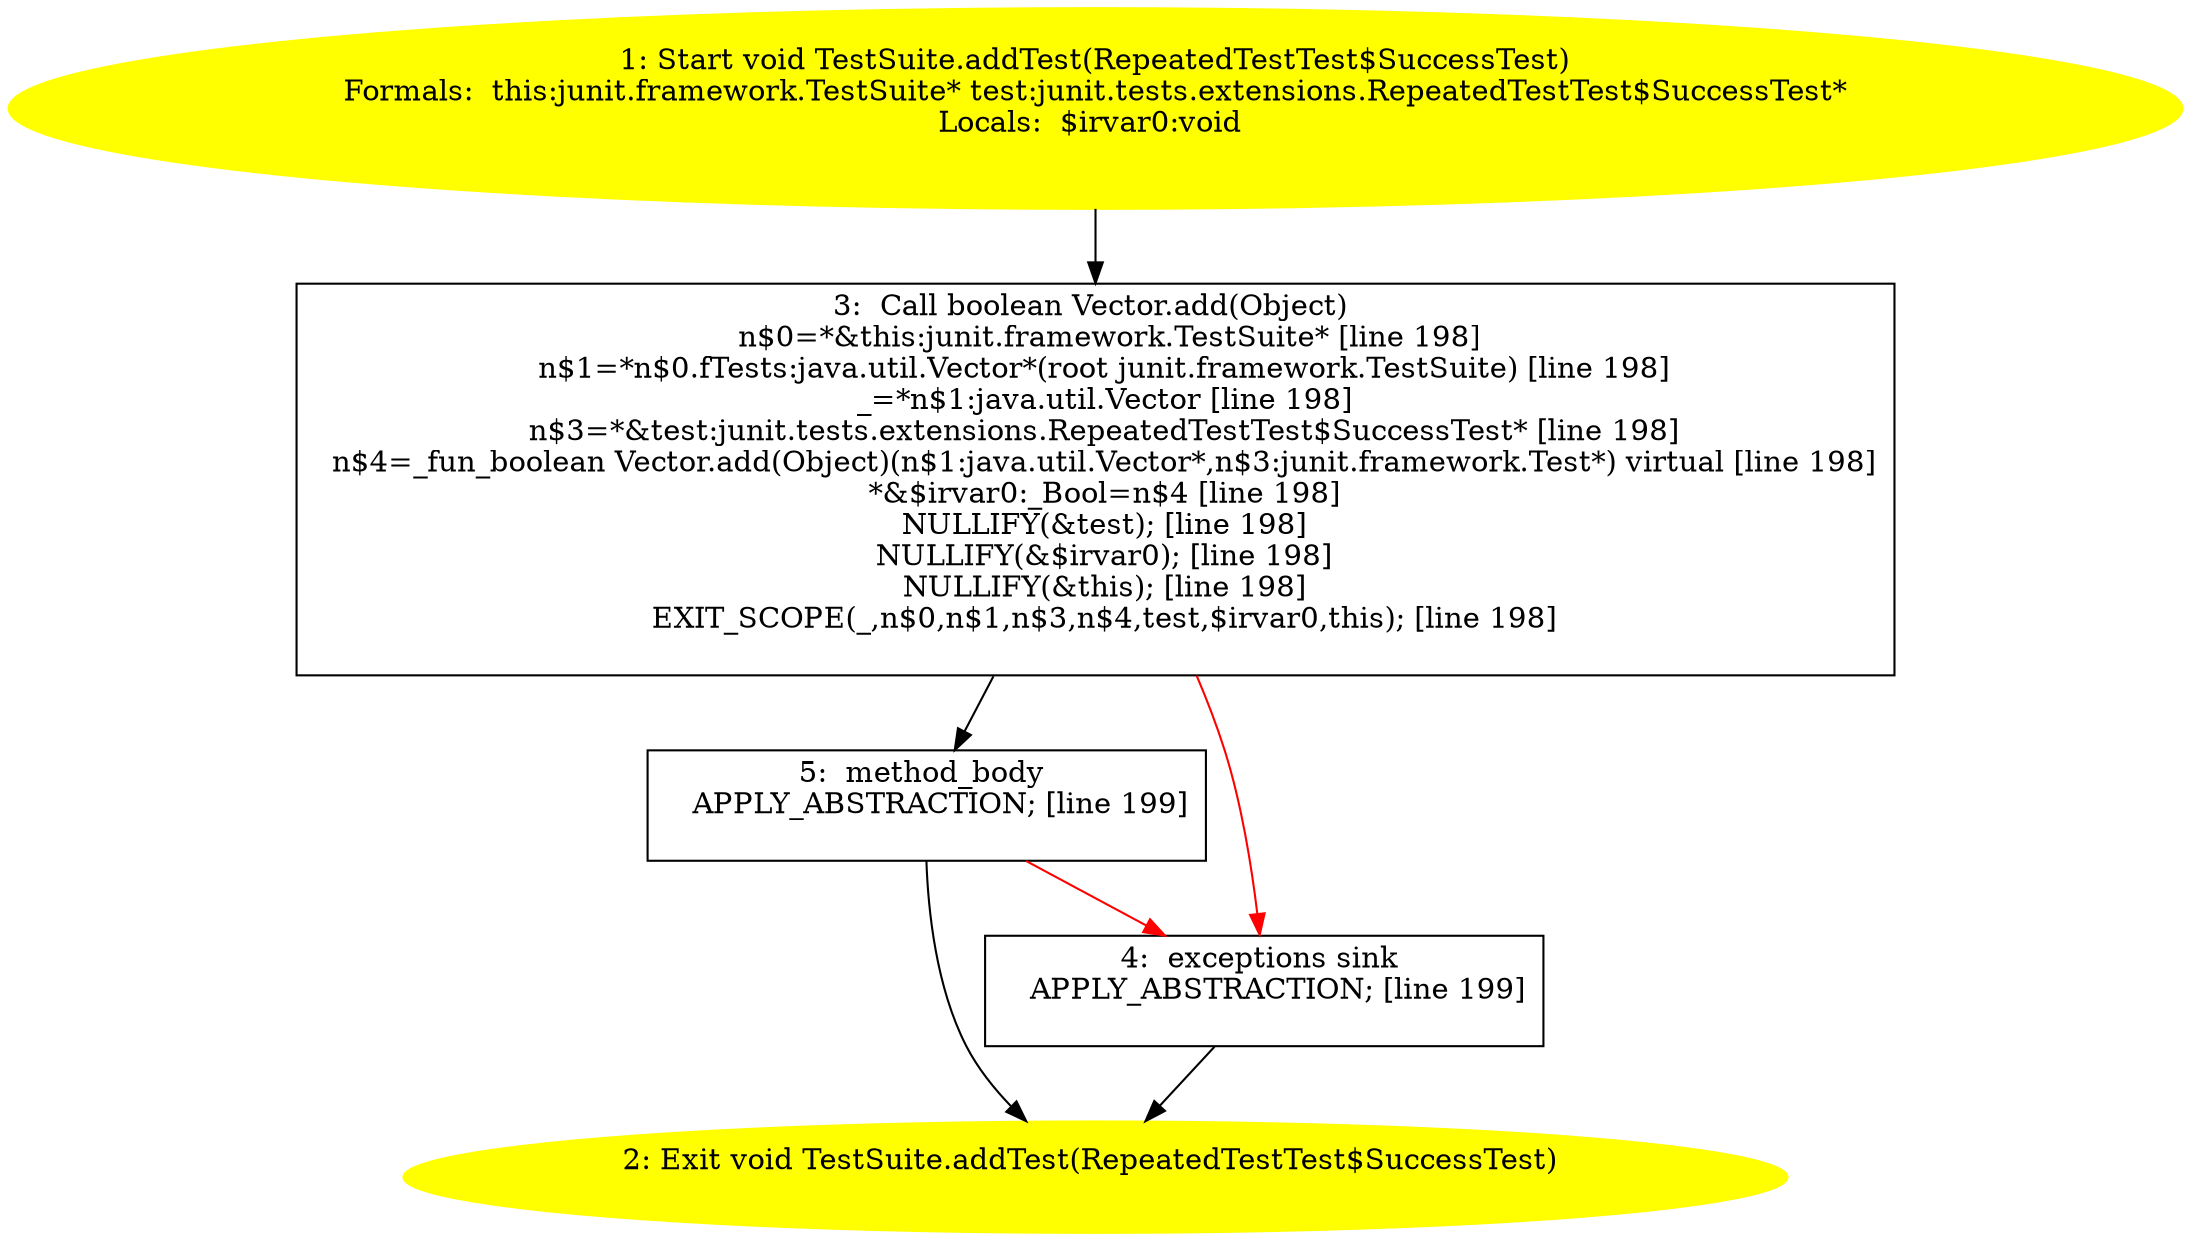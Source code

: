 /* @generated */
digraph cfg {
"junit.framework.TestSuite.addTest(junit.tests.extensions.RepeatedTestTest$SuccessTest):void.6339d6cc95f3b3fcf90b479587b6e2ae_1" [label="1: Start void TestSuite.addTest(RepeatedTestTest$SuccessTest)\nFormals:  this:junit.framework.TestSuite* test:junit.tests.extensions.RepeatedTestTest$SuccessTest*\nLocals:  $irvar0:void \n  " color=yellow style=filled]
	

	 "junit.framework.TestSuite.addTest(junit.tests.extensions.RepeatedTestTest$SuccessTest):void.6339d6cc95f3b3fcf90b479587b6e2ae_1" -> "junit.framework.TestSuite.addTest(junit.tests.extensions.RepeatedTestTest$SuccessTest):void.6339d6cc95f3b3fcf90b479587b6e2ae_3" ;
"junit.framework.TestSuite.addTest(junit.tests.extensions.RepeatedTestTest$SuccessTest):void.6339d6cc95f3b3fcf90b479587b6e2ae_2" [label="2: Exit void TestSuite.addTest(RepeatedTestTest$SuccessTest) \n  " color=yellow style=filled]
	

"junit.framework.TestSuite.addTest(junit.tests.extensions.RepeatedTestTest$SuccessTest):void.6339d6cc95f3b3fcf90b479587b6e2ae_3" [label="3:  Call boolean Vector.add(Object) \n   n$0=*&this:junit.framework.TestSuite* [line 198]\n  n$1=*n$0.fTests:java.util.Vector*(root junit.framework.TestSuite) [line 198]\n  _=*n$1:java.util.Vector [line 198]\n  n$3=*&test:junit.tests.extensions.RepeatedTestTest$SuccessTest* [line 198]\n  n$4=_fun_boolean Vector.add(Object)(n$1:java.util.Vector*,n$3:junit.framework.Test*) virtual [line 198]\n  *&$irvar0:_Bool=n$4 [line 198]\n  NULLIFY(&test); [line 198]\n  NULLIFY(&$irvar0); [line 198]\n  NULLIFY(&this); [line 198]\n  EXIT_SCOPE(_,n$0,n$1,n$3,n$4,test,$irvar0,this); [line 198]\n " shape="box"]
	

	 "junit.framework.TestSuite.addTest(junit.tests.extensions.RepeatedTestTest$SuccessTest):void.6339d6cc95f3b3fcf90b479587b6e2ae_3" -> "junit.framework.TestSuite.addTest(junit.tests.extensions.RepeatedTestTest$SuccessTest):void.6339d6cc95f3b3fcf90b479587b6e2ae_5" ;
	 "junit.framework.TestSuite.addTest(junit.tests.extensions.RepeatedTestTest$SuccessTest):void.6339d6cc95f3b3fcf90b479587b6e2ae_3" -> "junit.framework.TestSuite.addTest(junit.tests.extensions.RepeatedTestTest$SuccessTest):void.6339d6cc95f3b3fcf90b479587b6e2ae_4" [color="red" ];
"junit.framework.TestSuite.addTest(junit.tests.extensions.RepeatedTestTest$SuccessTest):void.6339d6cc95f3b3fcf90b479587b6e2ae_4" [label="4:  exceptions sink \n   APPLY_ABSTRACTION; [line 199]\n " shape="box"]
	

	 "junit.framework.TestSuite.addTest(junit.tests.extensions.RepeatedTestTest$SuccessTest):void.6339d6cc95f3b3fcf90b479587b6e2ae_4" -> "junit.framework.TestSuite.addTest(junit.tests.extensions.RepeatedTestTest$SuccessTest):void.6339d6cc95f3b3fcf90b479587b6e2ae_2" ;
"junit.framework.TestSuite.addTest(junit.tests.extensions.RepeatedTestTest$SuccessTest):void.6339d6cc95f3b3fcf90b479587b6e2ae_5" [label="5:  method_body \n   APPLY_ABSTRACTION; [line 199]\n " shape="box"]
	

	 "junit.framework.TestSuite.addTest(junit.tests.extensions.RepeatedTestTest$SuccessTest):void.6339d6cc95f3b3fcf90b479587b6e2ae_5" -> "junit.framework.TestSuite.addTest(junit.tests.extensions.RepeatedTestTest$SuccessTest):void.6339d6cc95f3b3fcf90b479587b6e2ae_2" ;
	 "junit.framework.TestSuite.addTest(junit.tests.extensions.RepeatedTestTest$SuccessTest):void.6339d6cc95f3b3fcf90b479587b6e2ae_5" -> "junit.framework.TestSuite.addTest(junit.tests.extensions.RepeatedTestTest$SuccessTest):void.6339d6cc95f3b3fcf90b479587b6e2ae_4" [color="red" ];
}
